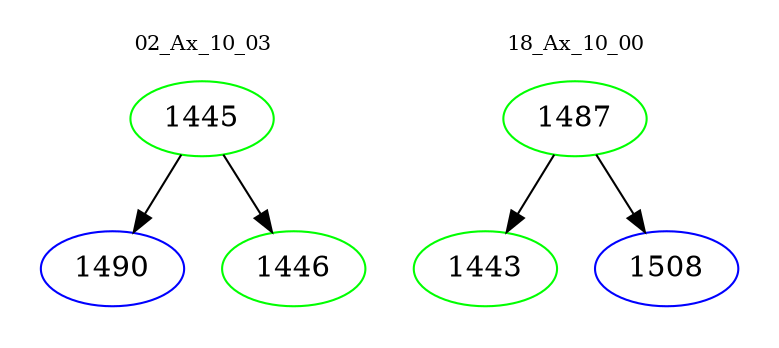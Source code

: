 digraph{
subgraph cluster_0 {
color = white
label = "02_Ax_10_03";
fontsize=10;
T0_1445 [label="1445", color="green"]
T0_1445 -> T0_1490 [color="black"]
T0_1490 [label="1490", color="blue"]
T0_1445 -> T0_1446 [color="black"]
T0_1446 [label="1446", color="green"]
}
subgraph cluster_1 {
color = white
label = "18_Ax_10_00";
fontsize=10;
T1_1487 [label="1487", color="green"]
T1_1487 -> T1_1443 [color="black"]
T1_1443 [label="1443", color="green"]
T1_1487 -> T1_1508 [color="black"]
T1_1508 [label="1508", color="blue"]
}
}
